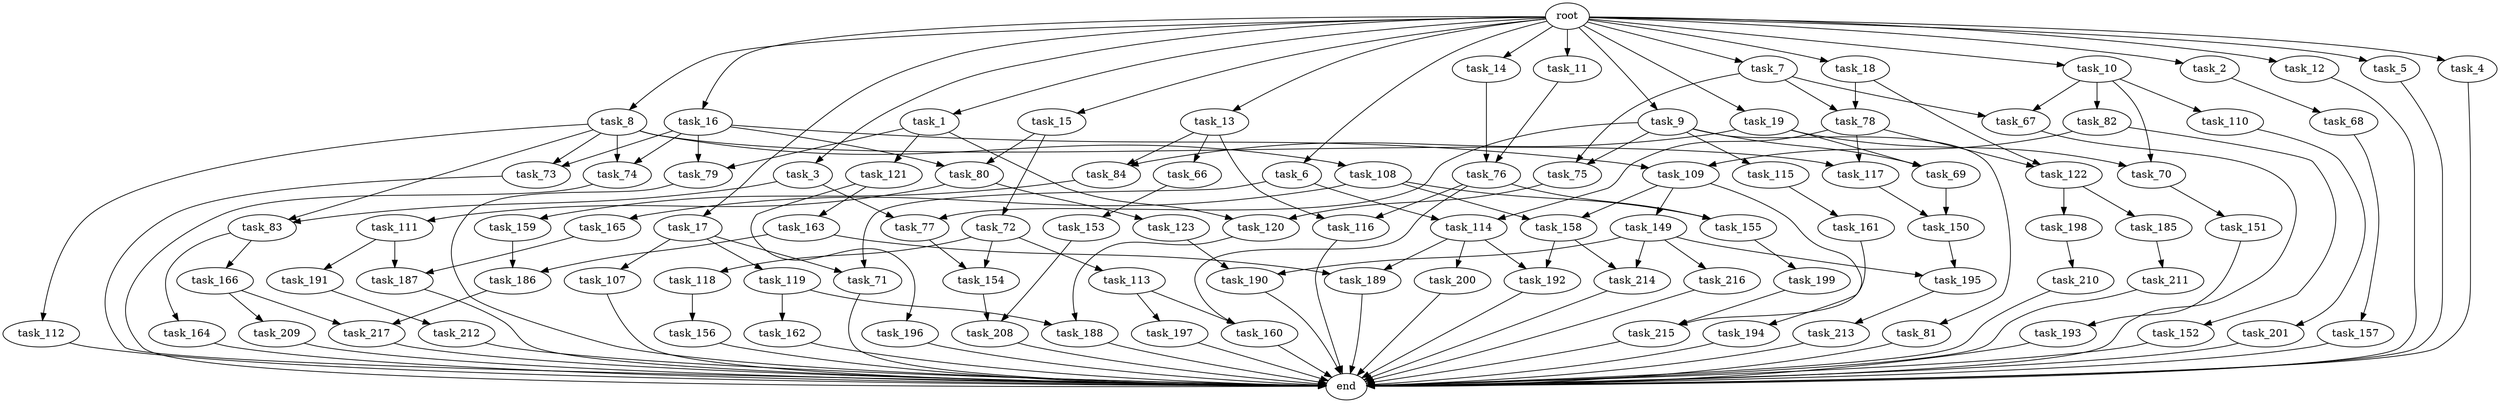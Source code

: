digraph G {
  task_214 [size="3435973836.800000"];
  task_19 [size="10.240000"];
  end [size="0.000000"];
  task_156 [size="2147483648.000000"];
  task_108 [size="1374389534.720000"];
  task_191 [size="5497558138.880000"];
  task_15 [size="10.240000"];
  task_185 [size="4209067950.080000"];
  task_18 [size="10.240000"];
  task_195 [size="1717986918.400000"];
  task_154 [size="9706626088.960001"];
  task_79 [size="4466765987.840000"];
  task_209 [size="6957847019.520000"];
  task_210 [size="1374389534.720000"];
  task_16 [size="10.240000"];
  task_110 [size="1374389534.720000"];
  task_68 [size="773094113.280000"];
  task_162 [size="8589934592.000000"];
  task_217 [size="13915694039.040001"];
  task_74 [size="4466765987.840000"];
  task_158 [size="5841155522.560000"];
  task_1 [size="10.240000"];
  task_114 [size="2147483648.000000"];
  task_83 [size="2748779069.440000"];
  task_160 [size="7645041786.880000"];
  task_84 [size="6356551598.080000"];
  task_11 [size="10.240000"];
  task_107 [size="773094113.280000"];
  task_2 [size="10.240000"];
  task_10 [size="10.240000"];
  task_66 [size="4209067950.080000"];
  task_187 [size="6871947673.600000"];
  task_109 [size="3435973836.800000"];
  task_211 [size="2147483648.000000"];
  task_166 [size="773094113.280000"];
  task_81 [size="5497558138.880000"];
  task_122 [size="5583457484.800000"];
  task_72 [size="773094113.280000"];
  task_17 [size="10.240000"];
  task_199 [size="8589934592.000000"];
  task_155 [size="7645041786.880000"];
  task_67 [size="8332236554.240000"];
  task_150 [size="7645041786.880000"];
  task_197 [size="5497558138.880000"];
  task_116 [size="6356551598.080000"];
  task_157 [size="2147483648.000000"];
  task_13 [size="10.240000"];
  task_77 [size="6871947673.600000"];
  task_194 [size="343597383.680000"];
  task_159 [size="2147483648.000000"];
  task_70 [size="3521873182.720000"];
  task_149 [size="343597383.680000"];
  task_80 [size="3865470566.400000"];
  task_8 [size="10.240000"];
  task_9 [size="10.240000"];
  task_78 [size="11166914969.600000"];
  task_186 [size="6871947673.600000"];
  task_165 [size="5497558138.880000"];
  task_163 [size="4209067950.080000"];
  task_192 [size="7301444403.200000"];
  task_69 [size="7645041786.880000"];
  task_118 [size="5497558138.880000"];
  task_196 [size="4209067950.080000"];
  task_201 [size="8589934592.000000"];
  task_212 [size="4209067950.080000"];
  task_198 [size="4209067950.080000"];
  task_12 [size="10.240000"];
  task_193 [size="2147483648.000000"];
  task_121 [size="1374389534.720000"];
  task_152 [size="343597383.680000"];
  task_123 [size="3092376453.120000"];
  task_3 [size="10.240000"];
  task_216 [size="343597383.680000"];
  task_5 [size="10.240000"];
  task_189 [size="5583457484.800000"];
  task_76 [size="12455405158.400000"];
  task_115 [size="5497558138.880000"];
  task_190 [size="8933531975.680000"];
  task_188 [size="9964324126.719999"];
  task_73 [size="4466765987.840000"];
  task_14 [size="10.240000"];
  task_82 [size="1374389534.720000"];
  task_4 [size="10.240000"];
  task_119 [size="773094113.280000"];
  task_161 [size="8589934592.000000"];
  task_200 [size="4209067950.080000"];
  task_151 [size="8589934592.000000"];
  task_164 [size="773094113.280000"];
  task_112 [size="1374389534.720000"];
  task_153 [size="5497558138.880000"];
  root [size="0.000000"];
  task_120 [size="2147483648.000000"];
  task_6 [size="10.240000"];
  task_215 [size="3521873182.720000"];
  task_208 [size="11682311045.120001"];
  task_117 [size="2748779069.440000"];
  task_213 [size="2147483648.000000"];
  task_111 [size="3092376453.120000"];
  task_113 [size="5497558138.880000"];
  task_7 [size="10.240000"];
  task_71 [size="1546188226.560000"];
  task_75 [size="12455405158.400000"];

  task_214 -> end [size="1.000000"];
  task_19 -> task_69 [size="209715200.000000"];
  task_19 -> task_84 [size="209715200.000000"];
  task_19 -> task_70 [size="209715200.000000"];
  task_156 -> end [size="1.000000"];
  task_108 -> task_155 [size="536870912.000000"];
  task_108 -> task_158 [size="536870912.000000"];
  task_108 -> task_165 [size="536870912.000000"];
  task_191 -> task_212 [size="411041792.000000"];
  task_15 -> task_80 [size="75497472.000000"];
  task_15 -> task_72 [size="75497472.000000"];
  task_185 -> task_211 [size="209715200.000000"];
  task_18 -> task_78 [size="411041792.000000"];
  task_18 -> task_122 [size="411041792.000000"];
  task_195 -> task_213 [size="209715200.000000"];
  task_154 -> task_208 [size="838860800.000000"];
  task_79 -> end [size="1.000000"];
  task_209 -> end [size="1.000000"];
  task_210 -> end [size="1.000000"];
  task_16 -> task_80 [size="301989888.000000"];
  task_16 -> task_73 [size="301989888.000000"];
  task_16 -> task_74 [size="301989888.000000"];
  task_16 -> task_79 [size="301989888.000000"];
  task_16 -> task_109 [size="301989888.000000"];
  task_110 -> task_201 [size="838860800.000000"];
  task_68 -> task_157 [size="209715200.000000"];
  task_162 -> end [size="1.000000"];
  task_217 -> end [size="1.000000"];
  task_74 -> end [size="1.000000"];
  task_158 -> task_214 [size="301989888.000000"];
  task_158 -> task_192 [size="301989888.000000"];
  task_1 -> task_120 [size="134217728.000000"];
  task_1 -> task_79 [size="134217728.000000"];
  task_1 -> task_121 [size="134217728.000000"];
  task_114 -> task_189 [size="411041792.000000"];
  task_114 -> task_192 [size="411041792.000000"];
  task_114 -> task_200 [size="411041792.000000"];
  task_83 -> task_166 [size="75497472.000000"];
  task_83 -> task_164 [size="75497472.000000"];
  task_160 -> end [size="1.000000"];
  task_84 -> task_159 [size="209715200.000000"];
  task_11 -> task_76 [size="536870912.000000"];
  task_107 -> end [size="1.000000"];
  task_2 -> task_68 [size="75497472.000000"];
  task_10 -> task_67 [size="134217728.000000"];
  task_10 -> task_70 [size="134217728.000000"];
  task_10 -> task_110 [size="134217728.000000"];
  task_10 -> task_82 [size="134217728.000000"];
  task_66 -> task_153 [size="536870912.000000"];
  task_187 -> end [size="1.000000"];
  task_109 -> task_194 [size="33554432.000000"];
  task_109 -> task_158 [size="33554432.000000"];
  task_109 -> task_149 [size="33554432.000000"];
  task_211 -> end [size="1.000000"];
  task_166 -> task_209 [size="679477248.000000"];
  task_166 -> task_217 [size="679477248.000000"];
  task_81 -> end [size="1.000000"];
  task_122 -> task_198 [size="411041792.000000"];
  task_122 -> task_185 [size="411041792.000000"];
  task_72 -> task_154 [size="536870912.000000"];
  task_72 -> task_118 [size="536870912.000000"];
  task_72 -> task_113 [size="536870912.000000"];
  task_17 -> task_107 [size="75497472.000000"];
  task_17 -> task_119 [size="75497472.000000"];
  task_17 -> task_71 [size="75497472.000000"];
  task_199 -> task_215 [size="134217728.000000"];
  task_155 -> task_199 [size="838860800.000000"];
  task_67 -> end [size="1.000000"];
  task_150 -> task_195 [size="134217728.000000"];
  task_197 -> end [size="1.000000"];
  task_116 -> end [size="1.000000"];
  task_157 -> end [size="1.000000"];
  task_13 -> task_116 [size="411041792.000000"];
  task_13 -> task_66 [size="411041792.000000"];
  task_13 -> task_84 [size="411041792.000000"];
  task_77 -> task_154 [size="411041792.000000"];
  task_194 -> end [size="1.000000"];
  task_159 -> task_186 [size="536870912.000000"];
  task_70 -> task_151 [size="838860800.000000"];
  task_149 -> task_190 [size="33554432.000000"];
  task_149 -> task_214 [size="33554432.000000"];
  task_149 -> task_216 [size="33554432.000000"];
  task_149 -> task_195 [size="33554432.000000"];
  task_80 -> task_111 [size="301989888.000000"];
  task_80 -> task_123 [size="301989888.000000"];
  task_8 -> task_83 [size="134217728.000000"];
  task_8 -> task_73 [size="134217728.000000"];
  task_8 -> task_112 [size="134217728.000000"];
  task_8 -> task_108 [size="134217728.000000"];
  task_8 -> task_74 [size="134217728.000000"];
  task_8 -> task_117 [size="134217728.000000"];
  task_9 -> task_69 [size="536870912.000000"];
  task_9 -> task_81 [size="536870912.000000"];
  task_9 -> task_77 [size="536870912.000000"];
  task_9 -> task_115 [size="536870912.000000"];
  task_9 -> task_75 [size="536870912.000000"];
  task_78 -> task_114 [size="134217728.000000"];
  task_78 -> task_122 [size="134217728.000000"];
  task_78 -> task_117 [size="134217728.000000"];
  task_186 -> task_217 [size="679477248.000000"];
  task_165 -> task_187 [size="134217728.000000"];
  task_163 -> task_189 [size="134217728.000000"];
  task_163 -> task_186 [size="134217728.000000"];
  task_192 -> end [size="1.000000"];
  task_69 -> task_150 [size="536870912.000000"];
  task_118 -> task_156 [size="209715200.000000"];
  task_196 -> end [size="1.000000"];
  task_201 -> end [size="1.000000"];
  task_212 -> end [size="1.000000"];
  task_198 -> task_210 [size="134217728.000000"];
  task_12 -> end [size="1.000000"];
  task_193 -> end [size="1.000000"];
  task_121 -> task_163 [size="411041792.000000"];
  task_121 -> task_196 [size="411041792.000000"];
  task_152 -> end [size="1.000000"];
  task_123 -> task_190 [size="838860800.000000"];
  task_3 -> task_83 [size="134217728.000000"];
  task_3 -> task_77 [size="134217728.000000"];
  task_216 -> end [size="1.000000"];
  task_5 -> end [size="1.000000"];
  task_189 -> end [size="1.000000"];
  task_76 -> task_116 [size="209715200.000000"];
  task_76 -> task_155 [size="209715200.000000"];
  task_76 -> task_160 [size="209715200.000000"];
  task_115 -> task_161 [size="838860800.000000"];
  task_190 -> end [size="1.000000"];
  task_188 -> end [size="1.000000"];
  task_73 -> end [size="1.000000"];
  task_14 -> task_76 [size="679477248.000000"];
  task_82 -> task_152 [size="33554432.000000"];
  task_82 -> task_109 [size="33554432.000000"];
  task_4 -> end [size="1.000000"];
  task_119 -> task_162 [size="838860800.000000"];
  task_119 -> task_188 [size="838860800.000000"];
  task_161 -> task_215 [size="209715200.000000"];
  task_200 -> end [size="1.000000"];
  task_151 -> task_193 [size="209715200.000000"];
  task_164 -> end [size="1.000000"];
  task_112 -> end [size="1.000000"];
  task_153 -> task_208 [size="301989888.000000"];
  root -> task_8 [size="1.000000"];
  root -> task_19 [size="1.000000"];
  root -> task_16 [size="1.000000"];
  root -> task_14 [size="1.000000"];
  root -> task_6 [size="1.000000"];
  root -> task_4 [size="1.000000"];
  root -> task_5 [size="1.000000"];
  root -> task_1 [size="1.000000"];
  root -> task_10 [size="1.000000"];
  root -> task_13 [size="1.000000"];
  root -> task_15 [size="1.000000"];
  root -> task_9 [size="1.000000"];
  root -> task_3 [size="1.000000"];
  root -> task_12 [size="1.000000"];
  root -> task_11 [size="1.000000"];
  root -> task_2 [size="1.000000"];
  root -> task_18 [size="1.000000"];
  root -> task_7 [size="1.000000"];
  root -> task_17 [size="1.000000"];
  task_120 -> task_188 [size="134217728.000000"];
  task_6 -> task_71 [size="75497472.000000"];
  task_6 -> task_114 [size="75497472.000000"];
  task_215 -> end [size="1.000000"];
  task_208 -> end [size="1.000000"];
  task_117 -> task_150 [size="209715200.000000"];
  task_213 -> end [size="1.000000"];
  task_111 -> task_187 [size="536870912.000000"];
  task_111 -> task_191 [size="536870912.000000"];
  task_113 -> task_197 [size="536870912.000000"];
  task_113 -> task_160 [size="536870912.000000"];
  task_7 -> task_78 [size="679477248.000000"];
  task_7 -> task_67 [size="679477248.000000"];
  task_7 -> task_75 [size="679477248.000000"];
  task_71 -> end [size="1.000000"];
  task_75 -> task_120 [size="75497472.000000"];
}
